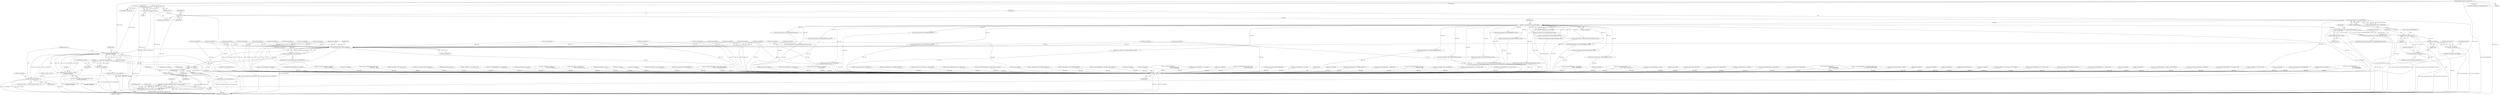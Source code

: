 digraph "0_samba_530d50a1abdcdf4d1775652d4c456c1274d83d8d@pointer" {
"1000839" [label="(Call,asn1_push_tag(data, ASN1_APPLICATION(msg->type)))"];
"1000129" [label="(Call,asn1_write_Integer(data, msg->messageid))"];
"1000122" [label="(Call,asn1_push_tag(data, ASN1_SEQUENCE(0)))"];
"1000116" [label="(Call,!data)"];
"1000109" [label="(Call,*data = asn1_init(mem_ctx))"];
"1000111" [label="(Call,asn1_init(mem_ctx))"];
"1000106" [label="(MethodParameterIn,TALLOC_CTX *mem_ctx)"];
"1000124" [label="(Call,ASN1_SEQUENCE(0))"];
"1000841" [label="(Call,ASN1_APPLICATION(msg->type))"];
"1000838" [label="(Call,!asn1_push_tag(data, ASN1_APPLICATION(msg->type)))"];
"1000848" [label="(Call,ldap_encode_response(data, r))"];
"1000847" [label="(Call,!ldap_encode_response(data, r))"];
"1000854" [label="(Call,asn1_pop_tag(data))"];
"1000853" [label="(Call,!asn1_pop_tag(data))"];
"1001590" [label="(Call,asn1_push_tag(data, ASN1_CONTEXT(0)))"];
"1001589" [label="(Call,!asn1_push_tag(data, ASN1_CONTEXT(0)))"];
"1001611" [label="(Call,ldap_encode_control(mem_ctx, data,\n\t\t\t\t\t\t msg->controls[i]))"];
"1001599" [label="(Call,msg->controls[i] != NULL)"];
"1001610" [label="(Call,!ldap_encode_control(mem_ctx, data,\n\t\t\t\t\t\t msg->controls[i]))"];
"1001635" [label="(Call,asn1_pop_tag(data))"];
"1001634" [label="(Call,!asn1_pop_tag(data))"];
"1001640" [label="(Call,asn1_pop_tag(data))"];
"1001639" [label="(Call,!asn1_pop_tag(data))"];
"1001654" [label="(Call,asn1_free(data))"];
"1001659" [label="(Call,asn1_free(data))"];
"1001646" [label="(Call,data_blob_talloc(mem_ctx, data->data, data->length))"];
"1001643" [label="(Call,*result = data_blob_talloc(mem_ctx, data->data, data->length))"];
"1001261" [label="(Call,asn1_write_OctetString(data, r->attribute,\n                                      strlen(r->attribute)))"];
"1001609" [label="(ControlStructure,if (!ldap_encode_control(mem_ctx, data,\n\t\t\t\t\t\t msg->controls[i])))"];
"1000622" [label="(Call,asn1_pop_tag(data))"];
"1001592" [label="(Call,ASN1_CONTEXT(0))"];
"1000753" [label="(Call,asn1_write_OctetString(data, attrib->name,\n                                              strlen(attrib->name)))"];
"1000116" [label="(Call,!data)"];
"1001654" [label="(Call,asn1_free(data))"];
"1000852" [label="(ControlStructure,if (!asn1_pop_tag(data)))"];
"1001430" [label="(Call,asn1_write(data, r->oid, strlen(r->oid)))"];
"1000574" [label="(Call,asn1_push_tag(data, ASN1_SEQUENCE(1)))"];
"1001610" [label="(Call,!ldap_encode_control(mem_ctx, data,\n\t\t\t\t\t\t msg->controls[i]))"];
"1001696" [label="(MethodReturn,_PUBLIC_ bool)"];
"1001594" [label="(ControlStructure,goto err;)"];
"1001637" [label="(ControlStructure,goto err;)"];
"1001647" [label="(Identifier,mem_ctx)"];
"1001114" [label="(Call,asn1_push_tag(data, ASN1_APPLICATION(msg->type)))"];
"1001210" [label="(Call,ldap_encode_response(data, r))"];
"1001641" [label="(Identifier,data)"];
"1000125" [label="(Literal,0)"];
"1000109" [label="(Call,*data = asn1_init(mem_ctx))"];
"1001293" [label="(Call,asn1_pop_tag(data))"];
"1000995" [label="(Call,asn1_pop_tag(data))"];
"1001671" [label="(Call,talloc_array(mem_ctx, char, blob.length+1))"];
"1000110" [label="(Identifier,data)"];
"1000506" [label="(Call,asn1_push_tag(data, ASN1_APPLICATION(msg->type)))"];
"1001526" [label="(Call,asn1_write(data, r->oid, strlen(r->oid)))"];
"1000432" [label="(Call,asn1_write_BOOLEAN(data, r->attributesonly))"];
"1000939" [label="(Call,asn1_push_tag(data, ASN1_SET))"];
"1000119" [label="(Identifier,false)"];
"1001167" [label="(Call,asn1_write(data, r->newsuperior,\n                                  strlen(r->newsuperior)))"];
"1000309" [label="(Call,asn1_push_tag(data, ASN1_APPLICATION(msg->type)))"];
"1000829" [label="(Call,*r = &msg->r.ModifyResponse)"];
"1000202" [label="(Call,asn1_write(data, r->creds.password,\n                                  strlen(r->creds.password)))"];
"1000440" [label="(Call,ldap_push_filter(data, r->tree))"];
"1000128" [label="(Call,!asn1_write_Integer(data, msg->messageid))"];
"1001587" [label="(Block,)"];
"1000980" [label="(Call,asn1_pop_tag(data))"];
"1000985" [label="(Call,asn1_pop_tag(data))"];
"1000746" [label="(Call,asn1_push_tag(data, ASN1_SEQUENCE(0)))"];
"1001648" [label="(Call,data->data)"];
"1000845" [label="(ControlStructure,goto err;)"];
"1001216" [label="(Call,asn1_pop_tag(data))"];
"1001642" [label="(ControlStructure,goto err;)"];
"1000892" [label="(Call,asn1_push_tag(data, ASN1_SEQUENCE(0)))"];
"1001201" [label="(Call,asn1_push_tag(data, ASN1_APPLICATION(msg->type)))"];
"1001636" [label="(Identifier,data)"];
"1000232" [label="(Call,asn1_write_OctetString(data, r->creds.SASL.mechanism,\n                                              strlen(r->creds.SASL.mechanism)))"];
"1001091" [label="(Call,ldap_encode_response(data, r))"];
"1000697" [label="(Call,asn1_push_tag(data, ASN1_SEQUENCE(0)))"];
"1000850" [label="(Identifier,r)"];
"1001588" [label="(ControlStructure,if (!asn1_push_tag(data, ASN1_CONTEXT(0))))"];
"1001273" [label="(Call,asn1_write_OctetString(data, r->value.data,\n                                      r->value.length))"];
"1001414" [label="(Call,asn1_push_tag(data, ASN1_APPLICATION(msg->type)))"];
"1001597" [label="(Identifier,i)"];
"1001254" [label="(Call,asn1_push_tag(data, ASN1_SEQUENCE(0)))"];
"1000131" [label="(Call,msg->messageid)"];
"1001519" [label="(Call,asn1_push_tag(data, ASN1_CONTEXT_SIMPLE(10)))"];
"1001555" [label="(Call,asn1_write(data, r->value->data, r->value->length))"];
"1001310" [label="(Call,asn1_push_tag(data, ASN1_APPLICATION(msg->type)))"];
"1000676" [label="(Call,asn1_push_tag(data, ASN1_APPLICATION(msg->type)))"];
"1001242" [label="(Call,asn1_write_OctetString(data, r->dn, strlen(r->dn)))"];
"1001644" [label="(Call,*result)"];
"1001135" [label="(Call,asn1_write_OctetString(data, r->newrdn, strlen(r->newrdn)))"];
"1000292" [label="(Call,asn1_pop_tag(data))"];
"1000990" [label="(Call,asn1_pop_tag(data))"];
"1000855" [label="(Identifier,data)"];
"1001452" [label="(Call,asn1_push_tag(data, ASN1_CONTEXT_SIMPLE(1)))"];
"1001423" [label="(Call,asn1_push_tag(data, ASN1_CONTEXT_SIMPLE(0)))"];
"1000121" [label="(Call,!asn1_push_tag(data, ASN1_SEQUENCE(0)))"];
"1000388" [label="(Call,asn1_write_OctetString(data, r->basedn, strlen(r->basedn)))"];
"1001538" [label="(Call,asn1_pop_tag(data))"];
"1001645" [label="(Identifier,result)"];
"1000817" [label="(Call,asn1_pop_tag(data))"];
"1000783" [label="(Call,asn1_write_OctetString(data,\n                                                       attrib->values[j].data,\n                                                      attrib->values[j].length))"];
"1000644" [label="(Call,asn1_push_tag(data, ASN1_APPLICATION(msg->type)))"];
"1001639" [label="(Call,!asn1_pop_tag(data))"];
"1001657" [label="(Identifier,true)"];
"1000318" [label="(Call,ldap_encode_response(data, &r->response))"];
"1001570" [label="(Call,asn1_pop_tag(data))"];
"1001590" [label="(Call,asn1_push_tag(data, ASN1_CONTEXT(0)))"];
"1000927" [label="(Call,asn1_write_OctetString(data, attrib->name,\n                                              strlen(attrib->name)))"];
"1001634" [label="(Call,!asn1_pop_tag(data))"];
"1001044" [label="(Call,asn1_push_tag(data, ASN1_APPLICATION_SIMPLE(msg->type)))"];
"1000117" [label="(Identifier,data)"];
"1000555" [label="(Call,asn1_push_tag(data, ASN1_SEQUENCE(0)))"];
"1000162" [label="(Call,asn1_write_Integer(data, r->version))"];
"1001646" [label="(Call,data_blob_talloc(mem_ctx, data->data, data->length))"];
"1000111" [label="(Call,asn1_init(mem_ctx))"];
"1000847" [label="(Call,!ldap_encode_response(data, r))"];
"1001662" [label="(Identifier,false)"];
"1000856" [label="(ControlStructure,goto err;)"];
"1000659" [label="(Call,asn1_pop_tag(data))"];
"1000812" [label="(Call,asn1_pop_tag(data))"];
"1001548" [label="(Call,asn1_push_tag(data, ASN1_CONTEXT_SIMPLE(11)))"];
"1001605" [label="(Identifier,NULL)"];
"1000734" [label="(Call,asn1_write_enumerated(data, r->mods[i].type))"];
"1000562" [label="(Call,asn1_write_OctetString(data, attr->name,\n                                              strlen(attr->name)))"];
"1000920" [label="(Call,asn1_push_tag(data, ASN1_SEQUENCE(0)))"];
"1000880" [label="(Call,asn1_write_OctetString(data, r->dn, strlen(r->dn)))"];
"1000851" [label="(ControlStructure,goto err;)"];
"1000871" [label="(Call,asn1_push_tag(data, ASN1_APPLICATION(msg->type)))"];
"1000284" [label="(Call,asn1_pop_tag(data))"];
"1001633" [label="(ControlStructure,if (!asn1_pop_tag(data)))"];
"1000515" [label="(Call,asn1_write_OctetString(data, r->dn, strlen(r->dn)))"];
"1000822" [label="(Call,asn1_pop_tag(data))"];
"1000853" [label="(Call,!asn1_pop_tag(data))"];
"1000854" [label="(Call,asn1_pop_tag(data))"];
"1001643" [label="(Call,*result = data_blob_talloc(mem_ctx, data->data, data->length))"];
"1001027" [label="(Call,asn1_pop_tag(data))"];
"1001012" [label="(Call,asn1_push_tag(data, ASN1_APPLICATION(msg->type)))"];
"1000112" [label="(Identifier,mem_ctx)"];
"1001582" [label="(Call,msg->controls != NULL)"];
"1000468" [label="(Call,asn1_write_OctetString(data, r->attributes[i],\n                                              strlen(r->attributes[i])))"];
"1001655" [label="(Identifier,data)"];
"1001638" [label="(ControlStructure,if (!asn1_pop_tag(data)))"];
"1001288" [label="(Call,asn1_pop_tag(data))"];
"1000170" [label="(Call,asn1_write_OctetString(data, r->dn,\n                                      (r->dn != NULL) ? strlen(r->dn) : 0))"];
"1000400" [label="(Call,asn1_write_enumerated(data, r->scope))"];
"1000627" [label="(Call,asn1_pop_tag(data))"];
"1000617" [label="(Call,asn1_pop_tag(data))"];
"1000129" [label="(Call,asn1_write_Integer(data, msg->messageid))"];
"1000353" [label="(Call,asn1_push_tag(data, ASN1_APPLICATION_SIMPLE(msg->type)))"];
"1001575" [label="(Call,asn1_pop_tag(data))"];
"1000837" [label="(ControlStructure,if (!asn1_push_tag(data, ASN1_APPLICATION(msg->type))))"];
"1000765" [label="(Call,asn1_push_tag(data, ASN1_SET))"];
"1000449" [label="(Call,asn1_push_tag(data, ASN1_SEQUENCE(0)))"];
"1000416" [label="(Call,asn1_write_Integer(data, r->sizelimit))"];
"1001147" [label="(Call,asn1_write_BOOLEAN(data, r->deleteolddn))"];
"1000727" [label="(Call,asn1_push_tag(data, ASN1_SEQUENCE(0)))"];
"1000124" [label="(Call,ASN1_SEQUENCE(0))"];
"1000961" [label="(Call,asn1_write_OctetString(data,\n                                                       attrib->values[j].data,\n                                                      attrib->values[j].length))"];
"1001659" [label="(Call,asn1_free(data))"];
"1000846" [label="(ControlStructure,if (!ldap_encode_response(data, r)))"];
"1000261" [label="(Call,asn1_write_OctetString(data, r->creds.SASL.secblob->data,\n                                                      r->creds.SASL.secblob->length))"];
"1000379" [label="(Call,asn1_push_tag(data, ASN1_APPLICATION(msg->type)))"];
"1001607" [label="(Identifier,i)"];
"1001600" [label="(Call,msg->controls[i])"];
"1000115" [label="(ControlStructure,if (!data))"];
"1000408" [label="(Call,asn1_write_enumerated(data, r->deref))"];
"1001589" [label="(Call,!asn1_push_tag(data, ASN1_CONTEXT(0)))"];
"1000484" [label="(Call,asn1_pop_tag(data))"];
"1000838" [label="(Call,!asn1_push_tag(data, ASN1_APPLICATION(msg->type)))"];
"1001342" [label="(Call,asn1_push_tag(data, ASN1_APPLICATION_SIMPLE(msg->type)))"];
"1000807" [label="(Call,asn1_pop_tag(data))"];
"1001614" [label="(Call,msg->controls[i])"];
"1001179" [label="(Call,asn1_pop_tag(data))"];
"1001097" [label="(Call,asn1_pop_tag(data))"];
"1001021" [label="(Call,ldap_encode_response(data, r))"];
"1000848" [label="(Call,ldap_encode_response(data, r))"];
"1000122" [label="(Call,asn1_push_tag(data, ASN1_SEQUENCE(0)))"];
"1001622" [label="(Literal,0)"];
"1000612" [label="(Call,asn1_pop_tag(data))"];
"1001599" [label="(Call,msg->controls[i] != NULL)"];
"1001479" [label="(Call,asn1_pop_tag(data))"];
"1000153" [label="(Call,asn1_push_tag(data, ASN1_APPLICATION(msg->type)))"];
"1001184" [label="(Call,asn1_pop_tag(data))"];
"1001651" [label="(Call,data->length)"];
"1001613" [label="(Identifier,data)"];
"1000857" [label="(ControlStructure,break;)"];
"1000123" [label="(Identifier,data)"];
"1001459" [label="(Call,asn1_write(data, r->value->data, r->value->length))"];
"1000842" [label="(Call,msg->type)"];
"1000489" [label="(Call,asn1_pop_tag(data))"];
"1001123" [label="(Call,asn1_write_OctetString(data, r->dn, strlen(r->dn)))"];
"1001160" [label="(Call,asn1_push_tag(data, ASN1_CONTEXT_SIMPLE(0)))"];
"1000334" [label="(Call,asn1_write_ContextSimple(data, 7, r->SASL.secblob))"];
"1000107" [label="(Block,)"];
"1000802" [label="(Call,asn1_pop_tag(data))"];
"1001442" [label="(Call,asn1_pop_tag(data))"];
"1001359" [label="(Call,asn1_pop_tag(data))"];
"1001325" [label="(Call,asn1_pop_tag(data))"];
"1001385" [label="(Call,asn1_write_OctetString(data, r->referral, strlen(r->referral)))"];
"1001065" [label="(Call,asn1_pop_tag(data))"];
"1001635" [label="(Call,asn1_pop_tag(data))"];
"1001351" [label="(Call,asn1_write_implicit_Integer(data, r->messageid))"];
"1000345" [label="(Call,asn1_pop_tag(data))"];
"1000218" [label="(Call,asn1_pop_tag(data))"];
"1001611" [label="(Call,ldap_encode_control(mem_ctx, data,\n\t\t\t\t\t\t msg->controls[i]))"];
"1000685" [label="(Call,asn1_write_OctetString(data, r->dn, strlen(r->dn)))"];
"1000841" [label="(Call,ASN1_APPLICATION(msg->type))"];
"1001376" [label="(Call,asn1_push_tag(data, ASN1_APPLICATION(msg->type)))"];
"1001591" [label="(Identifier,data)"];
"1001496" [label="(Call,asn1_push_tag(data, ASN1_APPLICATION(msg->type)))"];
"1001640" [label="(Call,asn1_pop_tag(data))"];
"1000225" [label="(Call,asn1_push_tag(data, ASN1_CONTEXT(3)))"];
"1001595" [label="(ControlStructure,for (i = 0; msg->controls[i] != NULL; i++))"];
"1001053" [label="(Call,asn1_write(data, r->dn, strlen(r->dn)))"];
"1000195" [label="(Call,asn1_push_tag(data, ASN1_CONTEXT_SIMPLE(0)))"];
"1001233" [label="(Call,asn1_push_tag(data, ASN1_APPLICATION(msg->type)))"];
"1001474" [label="(Call,asn1_pop_tag(data))"];
"1001612" [label="(Identifier,mem_ctx)"];
"1000362" [label="(Call,asn1_pop_tag(data))"];
"1000849" [label="(Identifier,data)"];
"1000106" [label="(MethodParameterIn,TALLOC_CTX *mem_ctx)"];
"1000527" [label="(Call,asn1_push_tag(data, ASN1_SEQUENCE(0)))"];
"1001082" [label="(Call,asn1_push_tag(data, ASN1_APPLICATION(msg->type)))"];
"1001319" [label="(Call,ldap_encode_response(data, r))"];
"1000593" [label="(Call,asn1_write_OctetString(data,\n                                                       attr->values[j].data,\n                                                      attr->values[j].length))"];
"1000653" [label="(Call,ldap_encode_response(data, r))"];
"1000424" [label="(Call,asn1_write_Integer(data, r->timelimit))"];
"1001660" [label="(Identifier,data)"];
"1000130" [label="(Identifier,data)"];
"1001664" [label="(Call,TALLOC_CTX *mem_ctx)"];
"1000839" [label="(Call,asn1_push_tag(data, ASN1_APPLICATION(msg->type)))"];
"1001505" [label="(Call,ldap_encode_response(data, &r->response))"];
"1001397" [label="(Call,asn1_pop_tag(data))"];
"1000840" [label="(Identifier,data)"];
"1000839" -> "1000838"  [label="AST: "];
"1000839" -> "1000841"  [label="CFG: "];
"1000840" -> "1000839"  [label="AST: "];
"1000841" -> "1000839"  [label="AST: "];
"1000838" -> "1000839"  [label="CFG: "];
"1000839" -> "1001696"  [label="DDG: ASN1_APPLICATION(msg->type)"];
"1000839" -> "1000838"  [label="DDG: data"];
"1000839" -> "1000838"  [label="DDG: ASN1_APPLICATION(msg->type)"];
"1000129" -> "1000839"  [label="DDG: data"];
"1000841" -> "1000839"  [label="DDG: msg->type"];
"1000839" -> "1000848"  [label="DDG: data"];
"1000839" -> "1001659"  [label="DDG: data"];
"1000129" -> "1000128"  [label="AST: "];
"1000129" -> "1000131"  [label="CFG: "];
"1000130" -> "1000129"  [label="AST: "];
"1000131" -> "1000129"  [label="AST: "];
"1000128" -> "1000129"  [label="CFG: "];
"1000129" -> "1001696"  [label="DDG: msg->messageid"];
"1000129" -> "1000128"  [label="DDG: data"];
"1000129" -> "1000128"  [label="DDG: msg->messageid"];
"1000122" -> "1000129"  [label="DDG: data"];
"1000129" -> "1000153"  [label="DDG: data"];
"1000129" -> "1000195"  [label="DDG: data"];
"1000129" -> "1000225"  [label="DDG: data"];
"1000129" -> "1000309"  [label="DDG: data"];
"1000129" -> "1000353"  [label="DDG: data"];
"1000129" -> "1000379"  [label="DDG: data"];
"1000129" -> "1000506"  [label="DDG: data"];
"1000129" -> "1000644"  [label="DDG: data"];
"1000129" -> "1000676"  [label="DDG: data"];
"1000129" -> "1000871"  [label="DDG: data"];
"1000129" -> "1001012"  [label="DDG: data"];
"1000129" -> "1001044"  [label="DDG: data"];
"1000129" -> "1001082"  [label="DDG: data"];
"1000129" -> "1001114"  [label="DDG: data"];
"1000129" -> "1001201"  [label="DDG: data"];
"1000129" -> "1001233"  [label="DDG: data"];
"1000129" -> "1001310"  [label="DDG: data"];
"1000129" -> "1001342"  [label="DDG: data"];
"1000129" -> "1001376"  [label="DDG: data"];
"1000129" -> "1001414"  [label="DDG: data"];
"1000129" -> "1001496"  [label="DDG: data"];
"1000129" -> "1001659"  [label="DDG: data"];
"1000122" -> "1000121"  [label="AST: "];
"1000122" -> "1000124"  [label="CFG: "];
"1000123" -> "1000122"  [label="AST: "];
"1000124" -> "1000122"  [label="AST: "];
"1000121" -> "1000122"  [label="CFG: "];
"1000122" -> "1001696"  [label="DDG: ASN1_SEQUENCE(0)"];
"1000122" -> "1000121"  [label="DDG: data"];
"1000122" -> "1000121"  [label="DDG: ASN1_SEQUENCE(0)"];
"1000116" -> "1000122"  [label="DDG: data"];
"1000124" -> "1000122"  [label="DDG: 0"];
"1000122" -> "1001659"  [label="DDG: data"];
"1000116" -> "1000115"  [label="AST: "];
"1000116" -> "1000117"  [label="CFG: "];
"1000117" -> "1000116"  [label="AST: "];
"1000119" -> "1000116"  [label="CFG: "];
"1000123" -> "1000116"  [label="CFG: "];
"1000116" -> "1001696"  [label="DDG: data"];
"1000116" -> "1001696"  [label="DDG: !data"];
"1000109" -> "1000116"  [label="DDG: data"];
"1000109" -> "1000107"  [label="AST: "];
"1000109" -> "1000111"  [label="CFG: "];
"1000110" -> "1000109"  [label="AST: "];
"1000111" -> "1000109"  [label="AST: "];
"1000117" -> "1000109"  [label="CFG: "];
"1000109" -> "1001696"  [label="DDG: asn1_init(mem_ctx)"];
"1000111" -> "1000109"  [label="DDG: mem_ctx"];
"1000111" -> "1000112"  [label="CFG: "];
"1000112" -> "1000111"  [label="AST: "];
"1000111" -> "1001696"  [label="DDG: mem_ctx"];
"1000106" -> "1000111"  [label="DDG: mem_ctx"];
"1000111" -> "1001611"  [label="DDG: mem_ctx"];
"1000111" -> "1001646"  [label="DDG: mem_ctx"];
"1000111" -> "1001664"  [label="DDG: mem_ctx"];
"1000106" -> "1000103"  [label="AST: "];
"1000106" -> "1001696"  [label="DDG: mem_ctx"];
"1000106" -> "1001611"  [label="DDG: mem_ctx"];
"1000106" -> "1001646"  [label="DDG: mem_ctx"];
"1000106" -> "1001664"  [label="DDG: mem_ctx"];
"1000106" -> "1001671"  [label="DDG: mem_ctx"];
"1000124" -> "1000125"  [label="CFG: "];
"1000125" -> "1000124"  [label="AST: "];
"1000841" -> "1000842"  [label="CFG: "];
"1000842" -> "1000841"  [label="AST: "];
"1000841" -> "1001696"  [label="DDG: msg->type"];
"1000838" -> "1000837"  [label="AST: "];
"1000845" -> "1000838"  [label="CFG: "];
"1000849" -> "1000838"  [label="CFG: "];
"1000838" -> "1001696"  [label="DDG: !asn1_push_tag(data, ASN1_APPLICATION(msg->type))"];
"1000838" -> "1001696"  [label="DDG: asn1_push_tag(data, ASN1_APPLICATION(msg->type))"];
"1000848" -> "1000847"  [label="AST: "];
"1000848" -> "1000850"  [label="CFG: "];
"1000849" -> "1000848"  [label="AST: "];
"1000850" -> "1000848"  [label="AST: "];
"1000847" -> "1000848"  [label="CFG: "];
"1000848" -> "1001696"  [label="DDG: r"];
"1000848" -> "1000847"  [label="DDG: data"];
"1000848" -> "1000847"  [label="DDG: r"];
"1000829" -> "1000848"  [label="DDG: r"];
"1000848" -> "1000854"  [label="DDG: data"];
"1000848" -> "1001659"  [label="DDG: data"];
"1000847" -> "1000846"  [label="AST: "];
"1000851" -> "1000847"  [label="CFG: "];
"1000855" -> "1000847"  [label="CFG: "];
"1000847" -> "1001696"  [label="DDG: ldap_encode_response(data, r)"];
"1000847" -> "1001696"  [label="DDG: !ldap_encode_response(data, r)"];
"1000854" -> "1000853"  [label="AST: "];
"1000854" -> "1000855"  [label="CFG: "];
"1000855" -> "1000854"  [label="AST: "];
"1000853" -> "1000854"  [label="CFG: "];
"1000854" -> "1001696"  [label="DDG: data"];
"1000854" -> "1000853"  [label="DDG: data"];
"1000854" -> "1001590"  [label="DDG: data"];
"1000854" -> "1001659"  [label="DDG: data"];
"1000853" -> "1000852"  [label="AST: "];
"1000856" -> "1000853"  [label="CFG: "];
"1000857" -> "1000853"  [label="CFG: "];
"1000853" -> "1001696"  [label="DDG: !asn1_pop_tag(data)"];
"1000853" -> "1001696"  [label="DDG: asn1_pop_tag(data)"];
"1001590" -> "1001589"  [label="AST: "];
"1001590" -> "1001592"  [label="CFG: "];
"1001591" -> "1001590"  [label="AST: "];
"1001592" -> "1001590"  [label="AST: "];
"1001589" -> "1001590"  [label="CFG: "];
"1001590" -> "1001696"  [label="DDG: ASN1_CONTEXT(0)"];
"1001590" -> "1001589"  [label="DDG: data"];
"1001590" -> "1001589"  [label="DDG: ASN1_CONTEXT(0)"];
"1000995" -> "1001590"  [label="DDG: data"];
"1000284" -> "1001590"  [label="DDG: data"];
"1001065" -> "1001590"  [label="DDG: data"];
"1000292" -> "1001590"  [label="DDG: data"];
"1001325" -> "1001590"  [label="DDG: data"];
"1001097" -> "1001590"  [label="DDG: data"];
"1000822" -> "1001590"  [label="DDG: data"];
"1001359" -> "1001590"  [label="DDG: data"];
"1000489" -> "1001590"  [label="DDG: data"];
"1000345" -> "1001590"  [label="DDG: data"];
"1001216" -> "1001590"  [label="DDG: data"];
"1000362" -> "1001590"  [label="DDG: data"];
"1000659" -> "1001590"  [label="DDG: data"];
"1001184" -> "1001590"  [label="DDG: data"];
"1001479" -> "1001590"  [label="DDG: data"];
"1001027" -> "1001590"  [label="DDG: data"];
"1000218" -> "1001590"  [label="DDG: data"];
"1001575" -> "1001590"  [label="DDG: data"];
"1000627" -> "1001590"  [label="DDG: data"];
"1001293" -> "1001590"  [label="DDG: data"];
"1001397" -> "1001590"  [label="DDG: data"];
"1001592" -> "1001590"  [label="DDG: 0"];
"1001590" -> "1001611"  [label="DDG: data"];
"1001590" -> "1001640"  [label="DDG: data"];
"1001590" -> "1001659"  [label="DDG: data"];
"1001589" -> "1001588"  [label="AST: "];
"1001594" -> "1001589"  [label="CFG: "];
"1001597" -> "1001589"  [label="CFG: "];
"1001589" -> "1001696"  [label="DDG: !asn1_push_tag(data, ASN1_CONTEXT(0))"];
"1001589" -> "1001696"  [label="DDG: asn1_push_tag(data, ASN1_CONTEXT(0))"];
"1001611" -> "1001610"  [label="AST: "];
"1001611" -> "1001614"  [label="CFG: "];
"1001612" -> "1001611"  [label="AST: "];
"1001613" -> "1001611"  [label="AST: "];
"1001614" -> "1001611"  [label="AST: "];
"1001610" -> "1001611"  [label="CFG: "];
"1001611" -> "1001696"  [label="DDG: mem_ctx"];
"1001611" -> "1001696"  [label="DDG: msg->controls[i]"];
"1001611" -> "1001599"  [label="DDG: msg->controls[i]"];
"1001611" -> "1001610"  [label="DDG: mem_ctx"];
"1001611" -> "1001610"  [label="DDG: data"];
"1001611" -> "1001610"  [label="DDG: msg->controls[i]"];
"1001635" -> "1001611"  [label="DDG: data"];
"1001599" -> "1001611"  [label="DDG: msg->controls[i]"];
"1001611" -> "1001635"  [label="DDG: data"];
"1001611" -> "1001646"  [label="DDG: mem_ctx"];
"1001611" -> "1001659"  [label="DDG: data"];
"1001599" -> "1001595"  [label="AST: "];
"1001599" -> "1001605"  [label="CFG: "];
"1001600" -> "1001599"  [label="AST: "];
"1001605" -> "1001599"  [label="AST: "];
"1001612" -> "1001599"  [label="CFG: "];
"1001641" -> "1001599"  [label="CFG: "];
"1001599" -> "1001696"  [label="DDG: msg->controls[i]"];
"1001599" -> "1001696"  [label="DDG: NULL"];
"1001599" -> "1001696"  [label="DDG: msg->controls[i] != NULL"];
"1001582" -> "1001599"  [label="DDG: NULL"];
"1001610" -> "1001609"  [label="AST: "];
"1001622" -> "1001610"  [label="CFG: "];
"1001636" -> "1001610"  [label="CFG: "];
"1001610" -> "1001696"  [label="DDG: !ldap_encode_control(mem_ctx, data,\n\t\t\t\t\t\t msg->controls[i])"];
"1001610" -> "1001696"  [label="DDG: ldap_encode_control(mem_ctx, data,\n\t\t\t\t\t\t msg->controls[i])"];
"1001635" -> "1001634"  [label="AST: "];
"1001635" -> "1001636"  [label="CFG: "];
"1001636" -> "1001635"  [label="AST: "];
"1001634" -> "1001635"  [label="CFG: "];
"1001635" -> "1001634"  [label="DDG: data"];
"1001635" -> "1001640"  [label="DDG: data"];
"1001635" -> "1001659"  [label="DDG: data"];
"1001634" -> "1001633"  [label="AST: "];
"1001637" -> "1001634"  [label="CFG: "];
"1001607" -> "1001634"  [label="CFG: "];
"1001634" -> "1001696"  [label="DDG: !asn1_pop_tag(data)"];
"1001634" -> "1001696"  [label="DDG: asn1_pop_tag(data)"];
"1001640" -> "1001639"  [label="AST: "];
"1001640" -> "1001641"  [label="CFG: "];
"1001641" -> "1001640"  [label="AST: "];
"1001639" -> "1001640"  [label="CFG: "];
"1001640" -> "1001639"  [label="DDG: data"];
"1001640" -> "1001654"  [label="DDG: data"];
"1001640" -> "1001659"  [label="DDG: data"];
"1001639" -> "1001638"  [label="AST: "];
"1001642" -> "1001639"  [label="CFG: "];
"1001645" -> "1001639"  [label="CFG: "];
"1001639" -> "1001696"  [label="DDG: asn1_pop_tag(data)"];
"1001639" -> "1001696"  [label="DDG: !asn1_pop_tag(data)"];
"1001654" -> "1001587"  [label="AST: "];
"1001654" -> "1001655"  [label="CFG: "];
"1001655" -> "1001654"  [label="AST: "];
"1001657" -> "1001654"  [label="CFG: "];
"1001654" -> "1001696"  [label="DDG: asn1_free(data)"];
"1001654" -> "1001696"  [label="DDG: data"];
"1001659" -> "1001587"  [label="AST: "];
"1001659" -> "1001660"  [label="CFG: "];
"1001660" -> "1001659"  [label="AST: "];
"1001662" -> "1001659"  [label="CFG: "];
"1001659" -> "1001696"  [label="DDG: data"];
"1001659" -> "1001696"  [label="DDG: asn1_free(data)"];
"1000765" -> "1001659"  [label="DDG: data"];
"1000362" -> "1001659"  [label="DDG: data"];
"1000574" -> "1001659"  [label="DDG: data"];
"1001376" -> "1001659"  [label="DDG: data"];
"1000309" -> "1001659"  [label="DDG: data"];
"1001474" -> "1001659"  [label="DDG: data"];
"1000753" -> "1001659"  [label="DDG: data"];
"1001496" -> "1001659"  [label="DDG: data"];
"1000995" -> "1001659"  [label="DDG: data"];
"1000880" -> "1001659"  [label="DDG: data"];
"1001459" -> "1001659"  [label="DDG: data"];
"1000622" -> "1001659"  [label="DDG: data"];
"1000807" -> "1001659"  [label="DDG: data"];
"1000284" -> "1001659"  [label="DDG: data"];
"1000562" -> "1001659"  [label="DDG: data"];
"1001044" -> "1001659"  [label="DDG: data"];
"1000734" -> "1001659"  [label="DDG: data"];
"1001065" -> "1001659"  [label="DDG: data"];
"1000892" -> "1001659"  [label="DDG: data"];
"1000676" -> "1001659"  [label="DDG: data"];
"1000388" -> "1001659"  [label="DDG: data"];
"1001123" -> "1001659"  [label="DDG: data"];
"1000659" -> "1001659"  [label="DDG: data"];
"1001519" -> "1001659"  [label="DDG: data"];
"1000232" -> "1001659"  [label="DDG: data"];
"1001184" -> "1001659"  [label="DDG: data"];
"1000802" -> "1001659"  [label="DDG: data"];
"1000617" -> "1001659"  [label="DDG: data"];
"1001505" -> "1001659"  [label="DDG: data"];
"1000292" -> "1001659"  [label="DDG: data"];
"1001261" -> "1001659"  [label="DDG: data"];
"1000612" -> "1001659"  [label="DDG: data"];
"1000408" -> "1001659"  [label="DDG: data"];
"1000980" -> "1001659"  [label="DDG: data"];
"1000871" -> "1001659"  [label="DDG: data"];
"1001147" -> "1001659"  [label="DDG: data"];
"1000506" -> "1001659"  [label="DDG: data"];
"1001325" -> "1001659"  [label="DDG: data"];
"1000920" -> "1001659"  [label="DDG: data"];
"1000746" -> "1001659"  [label="DDG: data"];
"1001414" -> "1001659"  [label="DDG: data"];
"1000817" -> "1001659"  [label="DDG: data"];
"1000527" -> "1001659"  [label="DDG: data"];
"1001479" -> "1001659"  [label="DDG: data"];
"1000225" -> "1001659"  [label="DDG: data"];
"1001027" -> "1001659"  [label="DDG: data"];
"1000218" -> "1001659"  [label="DDG: data"];
"1000400" -> "1001659"  [label="DDG: data"];
"1001555" -> "1001659"  [label="DDG: data"];
"1000318" -> "1001659"  [label="DDG: data"];
"1000990" -> "1001659"  [label="DDG: data"];
"1001097" -> "1001659"  [label="DDG: data"];
"1001319" -> "1001659"  [label="DDG: data"];
"1000822" -> "1001659"  [label="DDG: data"];
"1001210" -> "1001659"  [label="DDG: data"];
"1001201" -> "1001659"  [label="DDG: data"];
"1001342" -> "1001659"  [label="DDG: data"];
"1001575" -> "1001659"  [label="DDG: data"];
"1000379" -> "1001659"  [label="DDG: data"];
"1000627" -> "1001659"  [label="DDG: data"];
"1000555" -> "1001659"  [label="DDG: data"];
"1000449" -> "1001659"  [label="DDG: data"];
"1001310" -> "1001659"  [label="DDG: data"];
"1000939" -> "1001659"  [label="DDG: data"];
"1000202" -> "1001659"  [label="DDG: data"];
"1001242" -> "1001659"  [label="DDG: data"];
"1000783" -> "1001659"  [label="DDG: data"];
"1001179" -> "1001659"  [label="DDG: data"];
"1000515" -> "1001659"  [label="DDG: data"];
"1001254" -> "1001659"  [label="DDG: data"];
"1000961" -> "1001659"  [label="DDG: data"];
"1001526" -> "1001659"  [label="DDG: data"];
"1001359" -> "1001659"  [label="DDG: data"];
"1001114" -> "1001659"  [label="DDG: data"];
"1001351" -> "1001659"  [label="DDG: data"];
"1000424" -> "1001659"  [label="DDG: data"];
"1000468" -> "1001659"  [label="DDG: data"];
"1001452" -> "1001659"  [label="DDG: data"];
"1001538" -> "1001659"  [label="DDG: data"];
"1001570" -> "1001659"  [label="DDG: data"];
"1000432" -> "1001659"  [label="DDG: data"];
"1001012" -> "1001659"  [label="DDG: data"];
"1001160" -> "1001659"  [label="DDG: data"];
"1000812" -> "1001659"  [label="DDG: data"];
"1000261" -> "1001659"  [label="DDG: data"];
"1000153" -> "1001659"  [label="DDG: data"];
"1000685" -> "1001659"  [label="DDG: data"];
"1001288" -> "1001659"  [label="DDG: data"];
"1000593" -> "1001659"  [label="DDG: data"];
"1001091" -> "1001659"  [label="DDG: data"];
"1001135" -> "1001659"  [label="DDG: data"];
"1001167" -> "1001659"  [label="DDG: data"];
"1001293" -> "1001659"  [label="DDG: data"];
"1001397" -> "1001659"  [label="DDG: data"];
"1000985" -> "1001659"  [label="DDG: data"];
"1000489" -> "1001659"  [label="DDG: data"];
"1000416" -> "1001659"  [label="DDG: data"];
"1001423" -> "1001659"  [label="DDG: data"];
"1000170" -> "1001659"  [label="DDG: data"];
"1000644" -> "1001659"  [label="DDG: data"];
"1000440" -> "1001659"  [label="DDG: data"];
"1001053" -> "1001659"  [label="DDG: data"];
"1000653" -> "1001659"  [label="DDG: data"];
"1000353" -> "1001659"  [label="DDG: data"];
"1000345" -> "1001659"  [label="DDG: data"];
"1000727" -> "1001659"  [label="DDG: data"];
"1001021" -> "1001659"  [label="DDG: data"];
"1000697" -> "1001659"  [label="DDG: data"];
"1000927" -> "1001659"  [label="DDG: data"];
"1001548" -> "1001659"  [label="DDG: data"];
"1001273" -> "1001659"  [label="DDG: data"];
"1000162" -> "1001659"  [label="DDG: data"];
"1000195" -> "1001659"  [label="DDG: data"];
"1001385" -> "1001659"  [label="DDG: data"];
"1000334" -> "1001659"  [label="DDG: data"];
"1001233" -> "1001659"  [label="DDG: data"];
"1001442" -> "1001659"  [label="DDG: data"];
"1001430" -> "1001659"  [label="DDG: data"];
"1000484" -> "1001659"  [label="DDG: data"];
"1001216" -> "1001659"  [label="DDG: data"];
"1001082" -> "1001659"  [label="DDG: data"];
"1001646" -> "1001643"  [label="AST: "];
"1001646" -> "1001651"  [label="CFG: "];
"1001647" -> "1001646"  [label="AST: "];
"1001648" -> "1001646"  [label="AST: "];
"1001651" -> "1001646"  [label="AST: "];
"1001643" -> "1001646"  [label="CFG: "];
"1001646" -> "1001696"  [label="DDG: data->length"];
"1001646" -> "1001696"  [label="DDG: mem_ctx"];
"1001646" -> "1001696"  [label="DDG: data->data"];
"1001646" -> "1001643"  [label="DDG: mem_ctx"];
"1001646" -> "1001643"  [label="DDG: data->data"];
"1001646" -> "1001643"  [label="DDG: data->length"];
"1001643" -> "1001587"  [label="AST: "];
"1001644" -> "1001643"  [label="AST: "];
"1001655" -> "1001643"  [label="CFG: "];
"1001643" -> "1001696"  [label="DDG: data_blob_talloc(mem_ctx, data->data, data->length)"];
"1001643" -> "1001696"  [label="DDG: *result"];
}
